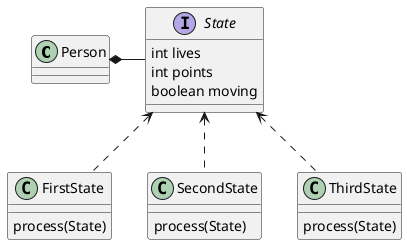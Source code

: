 @startuml

class Person {
}

interface State {
int lives
int points
boolean moving
}

class FirstState {
process(State)
}

class SecondState {
process(State)
}

class ThirdState {
process(State)
}



Person *- State
State <.. FirstState
State <.. SecondState
State <.. ThirdState

@enduml